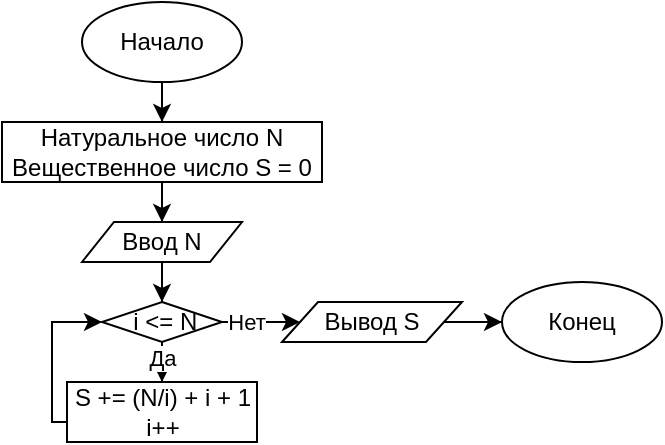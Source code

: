 <mxfile version="13.1.14"><diagram id="Hsi1N0cberL_-BoPGEi5" name="Page-1"><mxGraphModel dx="767" dy="339" grid="1" gridSize="10" guides="1" tooltips="1" connect="1" arrows="1" fold="1" page="1" pageScale="1" pageWidth="850" pageHeight="1100" math="0" shadow="0"><root><mxCell id="0"/><mxCell id="1" parent="0"/><mxCell id="LDhQOHuRyV1jIk14AgpL-1499" style="edgeStyle=orthogonalEdgeStyle;rounded=0;orthogonalLoop=1;jettySize=auto;html=1;entryX=0.5;entryY=0;entryDx=0;entryDy=0;" edge="1" parent="1" source="LDhQOHuRyV1jIk14AgpL-1500" target="LDhQOHuRyV1jIk14AgpL-1502"><mxGeometry relative="1" as="geometry"/></mxCell><mxCell id="LDhQOHuRyV1jIk14AgpL-1500" value="Начало" style="ellipse;whiteSpace=wrap;html=1;" vertex="1" parent="1"><mxGeometry x="230" y="420" width="80" height="40" as="geometry"/></mxCell><mxCell id="LDhQOHuRyV1jIk14AgpL-1501" style="edgeStyle=orthogonalEdgeStyle;rounded=0;orthogonalLoop=1;jettySize=auto;html=1;" edge="1" parent="1" source="LDhQOHuRyV1jIk14AgpL-1502" target="LDhQOHuRyV1jIk14AgpL-1504"><mxGeometry relative="1" as="geometry"/></mxCell><mxCell id="LDhQOHuRyV1jIk14AgpL-1502" value="Натуральное число N&lt;br&gt;Вещественное число S = 0" style="rounded=0;whiteSpace=wrap;html=1;" vertex="1" parent="1"><mxGeometry x="190" y="480" width="160" height="30" as="geometry"/></mxCell><mxCell id="LDhQOHuRyV1jIk14AgpL-1503" style="edgeStyle=orthogonalEdgeStyle;rounded=0;orthogonalLoop=1;jettySize=auto;html=1;" edge="1" parent="1" source="LDhQOHuRyV1jIk14AgpL-1504" target="LDhQOHuRyV1jIk14AgpL-1509"><mxGeometry relative="1" as="geometry"/></mxCell><mxCell id="LDhQOHuRyV1jIk14AgpL-1504" value="Ввод N" style="shape=parallelogram;perimeter=parallelogramPerimeter;whiteSpace=wrap;html=1;" vertex="1" parent="1"><mxGeometry x="230" y="530" width="80" height="20" as="geometry"/></mxCell><mxCell id="LDhQOHuRyV1jIk14AgpL-1505" value="Конец" style="ellipse;whiteSpace=wrap;html=1;" vertex="1" parent="1"><mxGeometry x="440" y="560" width="80" height="40" as="geometry"/></mxCell><mxCell id="LDhQOHuRyV1jIk14AgpL-1506" style="edgeStyle=orthogonalEdgeStyle;rounded=0;orthogonalLoop=1;jettySize=auto;html=1;entryX=0;entryY=0.5;entryDx=0;entryDy=0;" edge="1" parent="1" source="LDhQOHuRyV1jIk14AgpL-1509" target="LDhQOHuRyV1jIk14AgpL-1511"><mxGeometry relative="1" as="geometry"/></mxCell><mxCell id="LDhQOHuRyV1jIk14AgpL-1507" value="Нет" style="edgeLabel;html=1;align=center;verticalAlign=middle;resizable=0;points=[];" vertex="1" connectable="0" parent="LDhQOHuRyV1jIk14AgpL-1506"><mxGeometry x="-0.618" y="-1" relative="1" as="geometry"><mxPoint y="-1.01" as="offset"/></mxGeometry></mxCell><mxCell id="LDhQOHuRyV1jIk14AgpL-1508" style="edgeStyle=orthogonalEdgeStyle;rounded=0;orthogonalLoop=1;jettySize=auto;html=1;entryX=0.5;entryY=0;entryDx=0;entryDy=0;" edge="1" parent="1" source="LDhQOHuRyV1jIk14AgpL-1509" target="LDhQOHuRyV1jIk14AgpL-1513"><mxGeometry relative="1" as="geometry"/></mxCell><mxCell id="LDhQOHuRyV1jIk14AgpL-1514" value="Да" style="edgeLabel;html=1;align=center;verticalAlign=middle;resizable=0;points=[];" vertex="1" connectable="0" parent="LDhQOHuRyV1jIk14AgpL-1508"><mxGeometry x="0.608" relative="1" as="geometry"><mxPoint as="offset"/></mxGeometry></mxCell><mxCell id="LDhQOHuRyV1jIk14AgpL-1509" value="&amp;nbsp;i &amp;lt;= N" style="rhombus;whiteSpace=wrap;html=1;" vertex="1" parent="1"><mxGeometry x="240" y="570" width="60" height="20" as="geometry"/></mxCell><mxCell id="LDhQOHuRyV1jIk14AgpL-1510" style="edgeStyle=orthogonalEdgeStyle;rounded=0;orthogonalLoop=1;jettySize=auto;html=1;entryX=0;entryY=0.5;entryDx=0;entryDy=0;" edge="1" parent="1" source="LDhQOHuRyV1jIk14AgpL-1511" target="LDhQOHuRyV1jIk14AgpL-1505"><mxGeometry relative="1" as="geometry"/></mxCell><mxCell id="LDhQOHuRyV1jIk14AgpL-1511" value="Вывод S" style="shape=parallelogram;perimeter=parallelogramPerimeter;whiteSpace=wrap;html=1;" vertex="1" parent="1"><mxGeometry x="330" y="570" width="90" height="20" as="geometry"/></mxCell><mxCell id="LDhQOHuRyV1jIk14AgpL-1512" style="edgeStyle=orthogonalEdgeStyle;rounded=0;orthogonalLoop=1;jettySize=auto;html=1;entryX=0;entryY=0.5;entryDx=0;entryDy=0;" edge="1" parent="1" source="LDhQOHuRyV1jIk14AgpL-1513" target="LDhQOHuRyV1jIk14AgpL-1509"><mxGeometry relative="1" as="geometry"><Array as="points"><mxPoint x="215" y="630"/><mxPoint x="215" y="580"/></Array></mxGeometry></mxCell><mxCell id="LDhQOHuRyV1jIk14AgpL-1513" value="S += (N/i) + i + 1&lt;br&gt;i++" style="rounded=0;whiteSpace=wrap;html=1;" vertex="1" parent="1"><mxGeometry x="222.5" y="610" width="95" height="30" as="geometry"/></mxCell></root></mxGraphModel></diagram></mxfile>